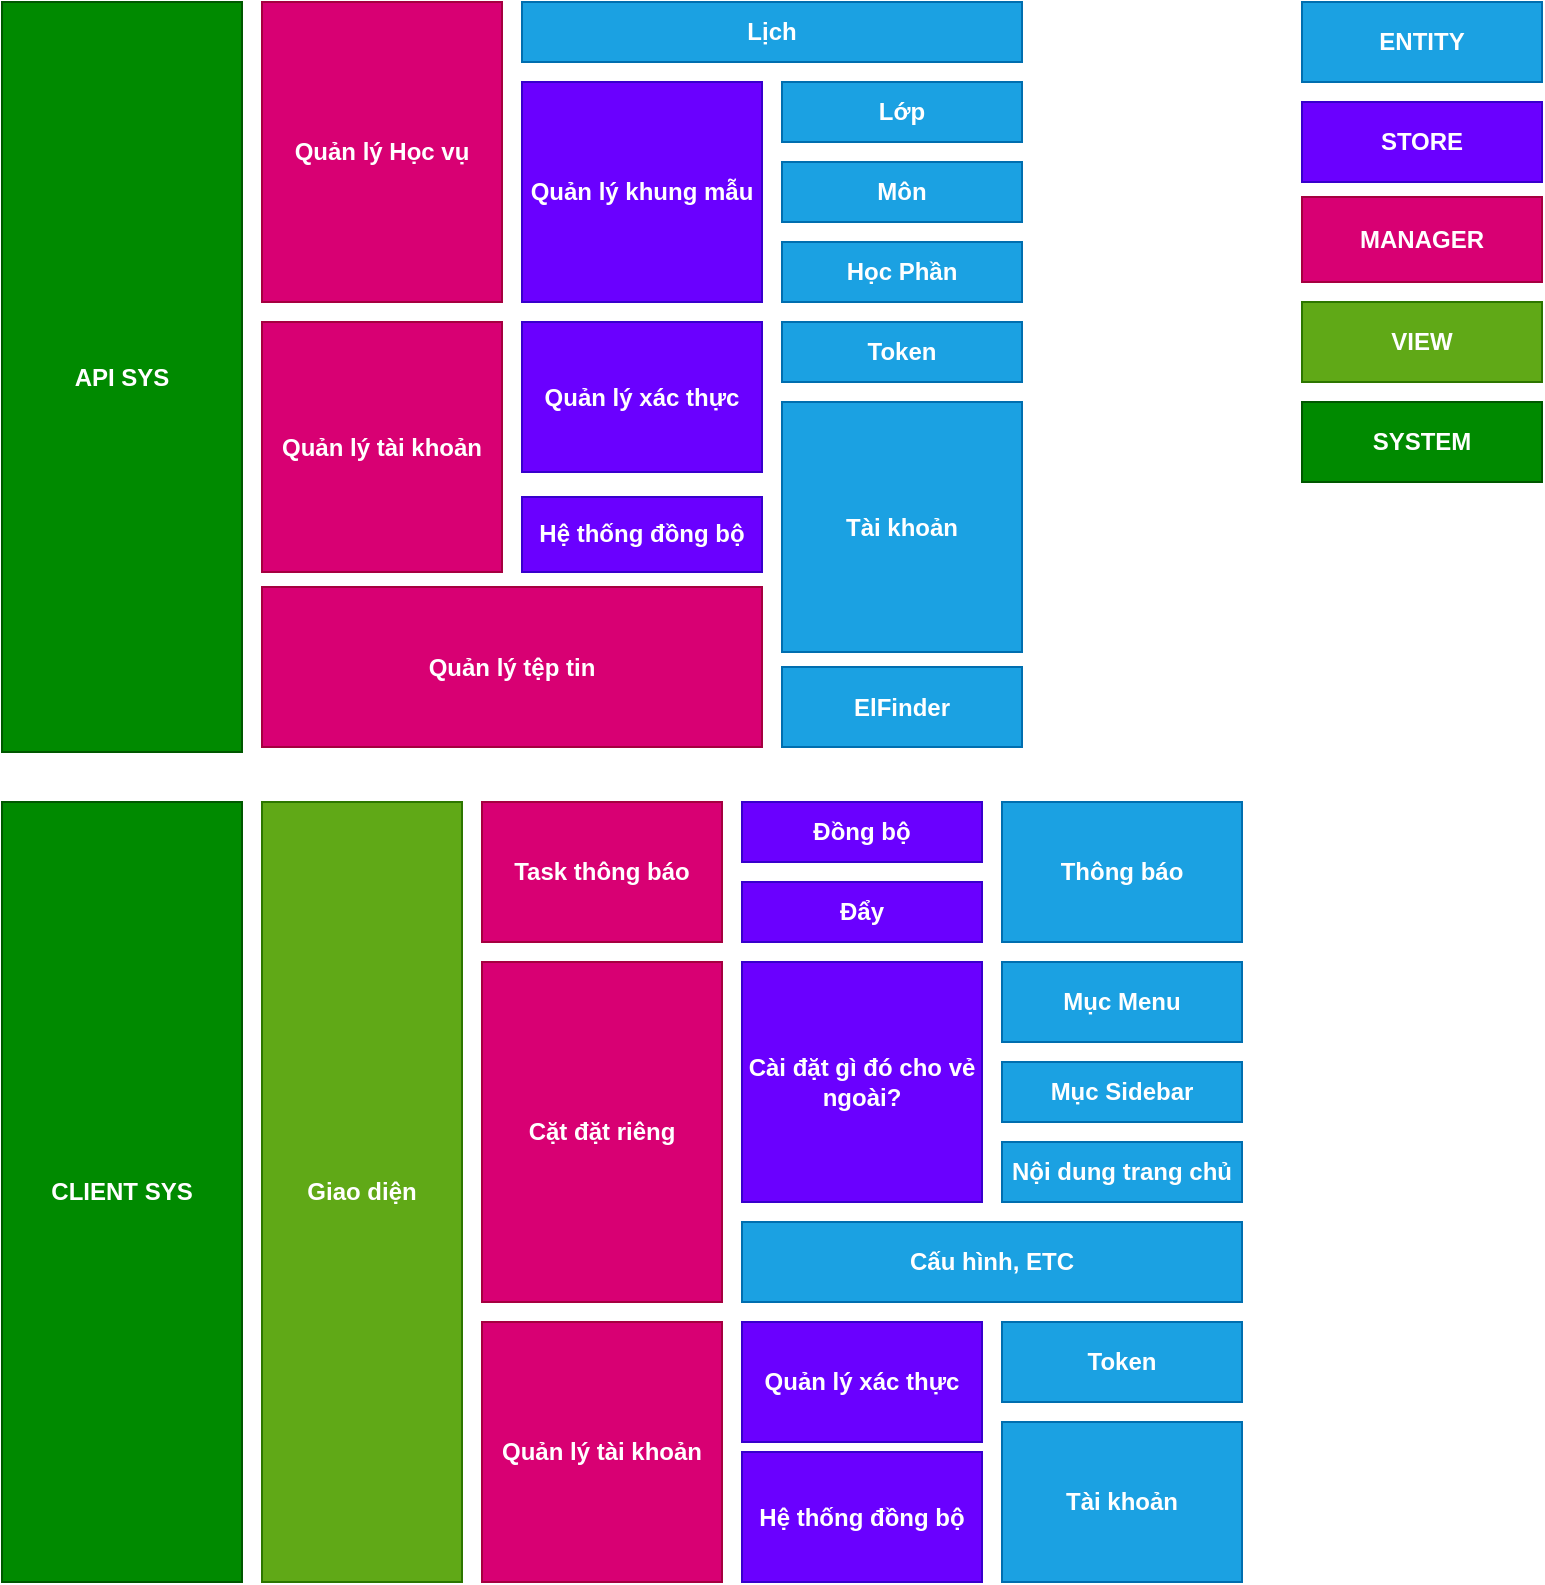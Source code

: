 <mxfile>
    <diagram id="xl4RXLEJ_YrFJvXWl4D4" name="Page-1">
        <mxGraphModel dx="1374" dy="825" grid="1" gridSize="10" guides="1" tooltips="1" connect="1" arrows="1" fold="1" page="1" pageScale="1" pageWidth="850" pageHeight="1100" math="0" shadow="0">
            <root>
                <mxCell id="0"/>
                <mxCell id="1" parent="0"/>
                <mxCell id="2" value="Tài khoản" style="rounded=0;whiteSpace=wrap;html=1;fillColor=#1ba1e2;fontColor=#ffffff;strokeColor=#006EAF;fontStyle=1" vertex="1" parent="1">
                    <mxGeometry x="410" y="320" width="120" height="125" as="geometry"/>
                </mxCell>
                <mxCell id="3" value="ElFinder" style="rounded=0;whiteSpace=wrap;html=1;fillColor=#1ba1e2;fontColor=#ffffff;strokeColor=#006EAF;fontStyle=1" vertex="1" parent="1">
                    <mxGeometry x="410" y="452.5" width="120" height="40" as="geometry"/>
                </mxCell>
                <mxCell id="4" value="Token" style="rounded=0;whiteSpace=wrap;html=1;fillColor=#1ba1e2;fontColor=#ffffff;strokeColor=#006EAF;fontStyle=1" vertex="1" parent="1">
                    <mxGeometry x="410" y="280" width="120" height="30" as="geometry"/>
                </mxCell>
                <mxCell id="5" value="API SYS" style="rounded=0;whiteSpace=wrap;html=1;fillColor=#008a00;fontColor=#ffffff;strokeColor=#005700;fontStyle=1" vertex="1" parent="1">
                    <mxGeometry x="20" y="120" width="120" height="375" as="geometry"/>
                </mxCell>
                <mxCell id="6" value="Quản lý xác thực" style="rounded=0;whiteSpace=wrap;html=1;fillColor=#6a00ff;fontColor=#ffffff;strokeColor=#3700CC;fontStyle=1" vertex="1" parent="1">
                    <mxGeometry x="280" y="280" width="120" height="75" as="geometry"/>
                </mxCell>
                <mxCell id="7" value="Quản lý tệp tin" style="rounded=0;whiteSpace=wrap;html=1;fillColor=#d80073;fontColor=#ffffff;strokeColor=#A50040;fontStyle=1" vertex="1" parent="1">
                    <mxGeometry x="150" y="412.5" width="250" height="80" as="geometry"/>
                </mxCell>
                <mxCell id="8" value="Tài khoản" style="rounded=0;whiteSpace=wrap;html=1;fillColor=#1ba1e2;fontColor=#ffffff;strokeColor=#006EAF;fontStyle=1" vertex="1" parent="1">
                    <mxGeometry x="520" y="830" width="120" height="80" as="geometry"/>
                </mxCell>
                <mxCell id="10" value="Token" style="rounded=0;whiteSpace=wrap;html=1;fillColor=#1ba1e2;fontColor=#ffffff;strokeColor=#006EAF;fontStyle=1" vertex="1" parent="1">
                    <mxGeometry x="520" y="780" width="120" height="40" as="geometry"/>
                </mxCell>
                <mxCell id="11" value="CLIENT SYS" style="rounded=0;whiteSpace=wrap;html=1;fillColor=#008a00;fontColor=#ffffff;strokeColor=#005700;fontStyle=1" vertex="1" parent="1">
                    <mxGeometry x="20" y="520" width="120" height="390" as="geometry"/>
                </mxCell>
                <mxCell id="12" value="Quản lý xác thực" style="rounded=0;whiteSpace=wrap;html=1;fillColor=#6a00ff;fontColor=#ffffff;strokeColor=#3700CC;fontStyle=1" vertex="1" parent="1">
                    <mxGeometry x="390" y="780" width="120" height="60" as="geometry"/>
                </mxCell>
                <mxCell id="14" value="Hệ thống đồng bộ" style="rounded=0;whiteSpace=wrap;html=1;fillColor=#6a00ff;fontColor=#ffffff;strokeColor=#3700CC;fontStyle=1" vertex="1" parent="1">
                    <mxGeometry x="280" y="367.5" width="120" height="37.5" as="geometry"/>
                </mxCell>
                <mxCell id="15" value="Hệ thống đồng bộ" style="rounded=0;whiteSpace=wrap;html=1;fillColor=#6a00ff;fontColor=#ffffff;strokeColor=#3700CC;fontStyle=1" vertex="1" parent="1">
                    <mxGeometry x="390" y="845" width="120" height="65" as="geometry"/>
                </mxCell>
                <mxCell id="16" value="Học Phần" style="rounded=0;whiteSpace=wrap;html=1;fillColor=#1ba1e2;fontColor=#ffffff;strokeColor=#006EAF;fontStyle=1" vertex="1" parent="1">
                    <mxGeometry x="410" y="240" width="120" height="30" as="geometry"/>
                </mxCell>
                <mxCell id="17" value="Quản lý tài khoản" style="rounded=0;whiteSpace=wrap;html=1;fillColor=#d80073;fontColor=#ffffff;strokeColor=#A50040;fontStyle=1" vertex="1" parent="1">
                    <mxGeometry x="150" y="280" width="120" height="125" as="geometry"/>
                </mxCell>
                <mxCell id="18" value="Quản lý tài khoản" style="rounded=0;whiteSpace=wrap;html=1;fillColor=#d80073;fontColor=#ffffff;strokeColor=#A50040;fontStyle=1" vertex="1" parent="1">
                    <mxGeometry x="260" y="780" width="120" height="130" as="geometry"/>
                </mxCell>
                <mxCell id="19" value="Môn" style="rounded=0;whiteSpace=wrap;html=1;fillColor=#1ba1e2;fontColor=#ffffff;strokeColor=#006EAF;fontStyle=1" vertex="1" parent="1">
                    <mxGeometry x="410" y="200" width="120" height="30" as="geometry"/>
                </mxCell>
                <mxCell id="20" value="Lớp" style="rounded=0;whiteSpace=wrap;html=1;fillColor=#1ba1e2;fontColor=#ffffff;strokeColor=#006EAF;fontStyle=1" vertex="1" parent="1">
                    <mxGeometry x="410" y="160" width="120" height="30" as="geometry"/>
                </mxCell>
                <mxCell id="21" value="Lịch" style="rounded=0;whiteSpace=wrap;html=1;fillColor=#1ba1e2;fontColor=#ffffff;strokeColor=#006EAF;fontStyle=1" vertex="1" parent="1">
                    <mxGeometry x="280" y="120" width="250" height="30" as="geometry"/>
                </mxCell>
                <mxCell id="22" value="Quản lý khung mẫu" style="rounded=0;whiteSpace=wrap;html=1;fillColor=#6a00ff;fontColor=#ffffff;strokeColor=#3700CC;fontStyle=1" vertex="1" parent="1">
                    <mxGeometry x="280" y="160" width="120" height="110" as="geometry"/>
                </mxCell>
                <mxCell id="23" value="Quản lý Học vụ" style="rounded=0;whiteSpace=wrap;html=1;fillColor=#d80073;fontColor=#ffffff;strokeColor=#A50040;fontStyle=1" vertex="1" parent="1">
                    <mxGeometry x="150" y="120" width="120" height="150" as="geometry"/>
                </mxCell>
                <mxCell id="24" value="Giao diện" style="rounded=0;whiteSpace=wrap;html=1;fillColor=#60a917;fontColor=#ffffff;strokeColor=#2D7600;fontStyle=1" vertex="1" parent="1">
                    <mxGeometry x="150" y="520" width="100" height="390" as="geometry"/>
                </mxCell>
                <mxCell id="25" value="Mục Menu" style="rounded=0;whiteSpace=wrap;html=1;fillColor=#1ba1e2;fontColor=#ffffff;strokeColor=#006EAF;fontStyle=1" vertex="1" parent="1">
                    <mxGeometry x="520" y="600" width="120" height="40" as="geometry"/>
                </mxCell>
                <mxCell id="26" value="Mục Sidebar" style="rounded=0;whiteSpace=wrap;html=1;fillColor=#1ba1e2;fontColor=#ffffff;strokeColor=#006EAF;fontStyle=1" vertex="1" parent="1">
                    <mxGeometry x="520" y="650" width="120" height="30" as="geometry"/>
                </mxCell>
                <mxCell id="27" value="Thông báo" style="rounded=0;whiteSpace=wrap;html=1;fillColor=#1ba1e2;fontColor=#ffffff;strokeColor=#006EAF;fontStyle=1" vertex="1" parent="1">
                    <mxGeometry x="520" y="520" width="120" height="70" as="geometry"/>
                </mxCell>
                <mxCell id="28" value="Đồng bộ" style="rounded=0;whiteSpace=wrap;html=1;fillColor=#6a00ff;fontColor=#ffffff;strokeColor=#3700CC;fontStyle=1" vertex="1" parent="1">
                    <mxGeometry x="390" y="520" width="120" height="30" as="geometry"/>
                </mxCell>
                <mxCell id="29" value="Đẩy" style="rounded=0;whiteSpace=wrap;html=1;fillColor=#6a00ff;fontColor=#ffffff;strokeColor=#3700CC;fontStyle=1" vertex="1" parent="1">
                    <mxGeometry x="390" y="560" width="120" height="30" as="geometry"/>
                </mxCell>
                <mxCell id="32" value="Task thông báo" style="rounded=0;whiteSpace=wrap;html=1;fillColor=#d80073;fontColor=#ffffff;strokeColor=#A50040;fontStyle=1" vertex="1" parent="1">
                    <mxGeometry x="260" y="520" width="120" height="70" as="geometry"/>
                </mxCell>
                <mxCell id="33" value="Cài đặt gì đó cho vẻ ngoài?" style="rounded=0;whiteSpace=wrap;html=1;fillColor=#6a00ff;fontColor=#ffffff;strokeColor=#3700CC;fontStyle=1" vertex="1" parent="1">
                    <mxGeometry x="390" y="600" width="120" height="120" as="geometry"/>
                </mxCell>
                <mxCell id="34" value="Nội dung trang chủ" style="rounded=0;whiteSpace=wrap;html=1;fillColor=#1ba1e2;fontColor=#ffffff;strokeColor=#006EAF;fontStyle=1" vertex="1" parent="1">
                    <mxGeometry x="520" y="690" width="120" height="30" as="geometry"/>
                </mxCell>
                <mxCell id="35" value="Cấu hình, ETC" style="rounded=0;whiteSpace=wrap;html=1;fillColor=#1ba1e2;fontColor=#ffffff;strokeColor=#006EAF;fontStyle=1" vertex="1" parent="1">
                    <mxGeometry x="390" y="730" width="250" height="40" as="geometry"/>
                </mxCell>
                <mxCell id="36" value="Cặt đặt riêng" style="rounded=0;whiteSpace=wrap;html=1;fillColor=#d80073;fontColor=#ffffff;strokeColor=#A50040;fontStyle=1" vertex="1" parent="1">
                    <mxGeometry x="260" y="600" width="120" height="170" as="geometry"/>
                </mxCell>
                <mxCell id="37" value="&lt;span&gt;ENTITY&lt;/span&gt;" style="rounded=0;whiteSpace=wrap;html=1;fillColor=#1ba1e2;fontColor=#ffffff;strokeColor=#006EAF;fontStyle=1" vertex="1" parent="1">
                    <mxGeometry x="670" y="120" width="120" height="40" as="geometry"/>
                </mxCell>
                <mxCell id="38" value="&lt;span&gt;STORE&lt;/span&gt;" style="rounded=0;whiteSpace=wrap;html=1;fillColor=#6a00ff;fontColor=#ffffff;strokeColor=#3700CC;fontStyle=1" vertex="1" parent="1">
                    <mxGeometry x="670" y="170" width="120" height="40" as="geometry"/>
                </mxCell>
                <mxCell id="40" value="&lt;span&gt;MANAGER&lt;/span&gt;" style="rounded=0;whiteSpace=wrap;html=1;fillColor=#d80073;fontColor=#ffffff;strokeColor=#A50040;fontStyle=1" vertex="1" parent="1">
                    <mxGeometry x="670" y="217.5" width="120" height="42.5" as="geometry"/>
                </mxCell>
                <mxCell id="41" value="&lt;span&gt;VIEW&lt;/span&gt;" style="rounded=0;whiteSpace=wrap;html=1;fillColor=#60a917;fontColor=#ffffff;strokeColor=#2D7600;fontStyle=1" vertex="1" parent="1">
                    <mxGeometry x="670" y="270" width="120" height="40" as="geometry"/>
                </mxCell>
                <mxCell id="42" value="&lt;span&gt;SYSTEM&lt;/span&gt;" style="rounded=0;whiteSpace=wrap;html=1;fillColor=#008a00;fontColor=#ffffff;strokeColor=#005700;fontStyle=1" vertex="1" parent="1">
                    <mxGeometry x="670" y="320" width="120" height="40" as="geometry"/>
                </mxCell>
            </root>
        </mxGraphModel>
    </diagram>
</mxfile>